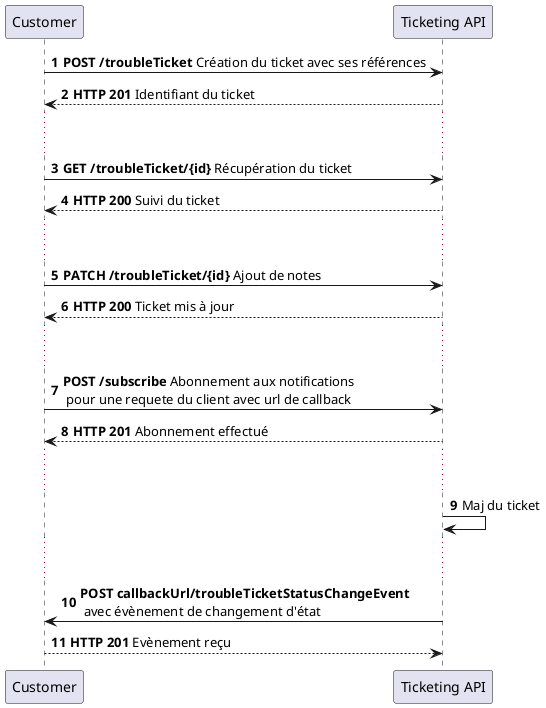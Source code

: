 @startuml
'https://plantuml.com/sequence-diagram

autonumber

Customer -> "Ticketing API" : **POST /troubleTicket** Création du ticket avec ses références
"Ticketing API" --> Customer : **HTTP 201** Identifiant du ticket
... ...
Customer -> "Ticketing API" : **GET /troubleTicket/{id}** Récupération du ticket
"Ticketing API" --> Customer : **HTTP 200** Suivi du ticket
... ...
Customer -> "Ticketing API" : **PATCH /troubleTicket/{id}** Ajout de notes
"Ticketing API" --> Customer : **HTTP 200** Ticket mis à jour
... ...
Customer -> "Ticketing API" : **POST /subscribe** Abonnement aux notifications \n pour une requete du client avec url de callback
    "Ticketing API" --> Customer : **HTTP 201** Abonnement effectué
... ...
"Ticketing API" -> "Ticketing API" : Maj du ticket
... ...
"Ticketing API" -> "Customer" : **POST callbackUrl/troubleTicketStatusChangeEvent** \n avec évènement de changement d'état
"Customer" --> "Ticketing API" : **HTTP 201** Evènement reçu

@enduml